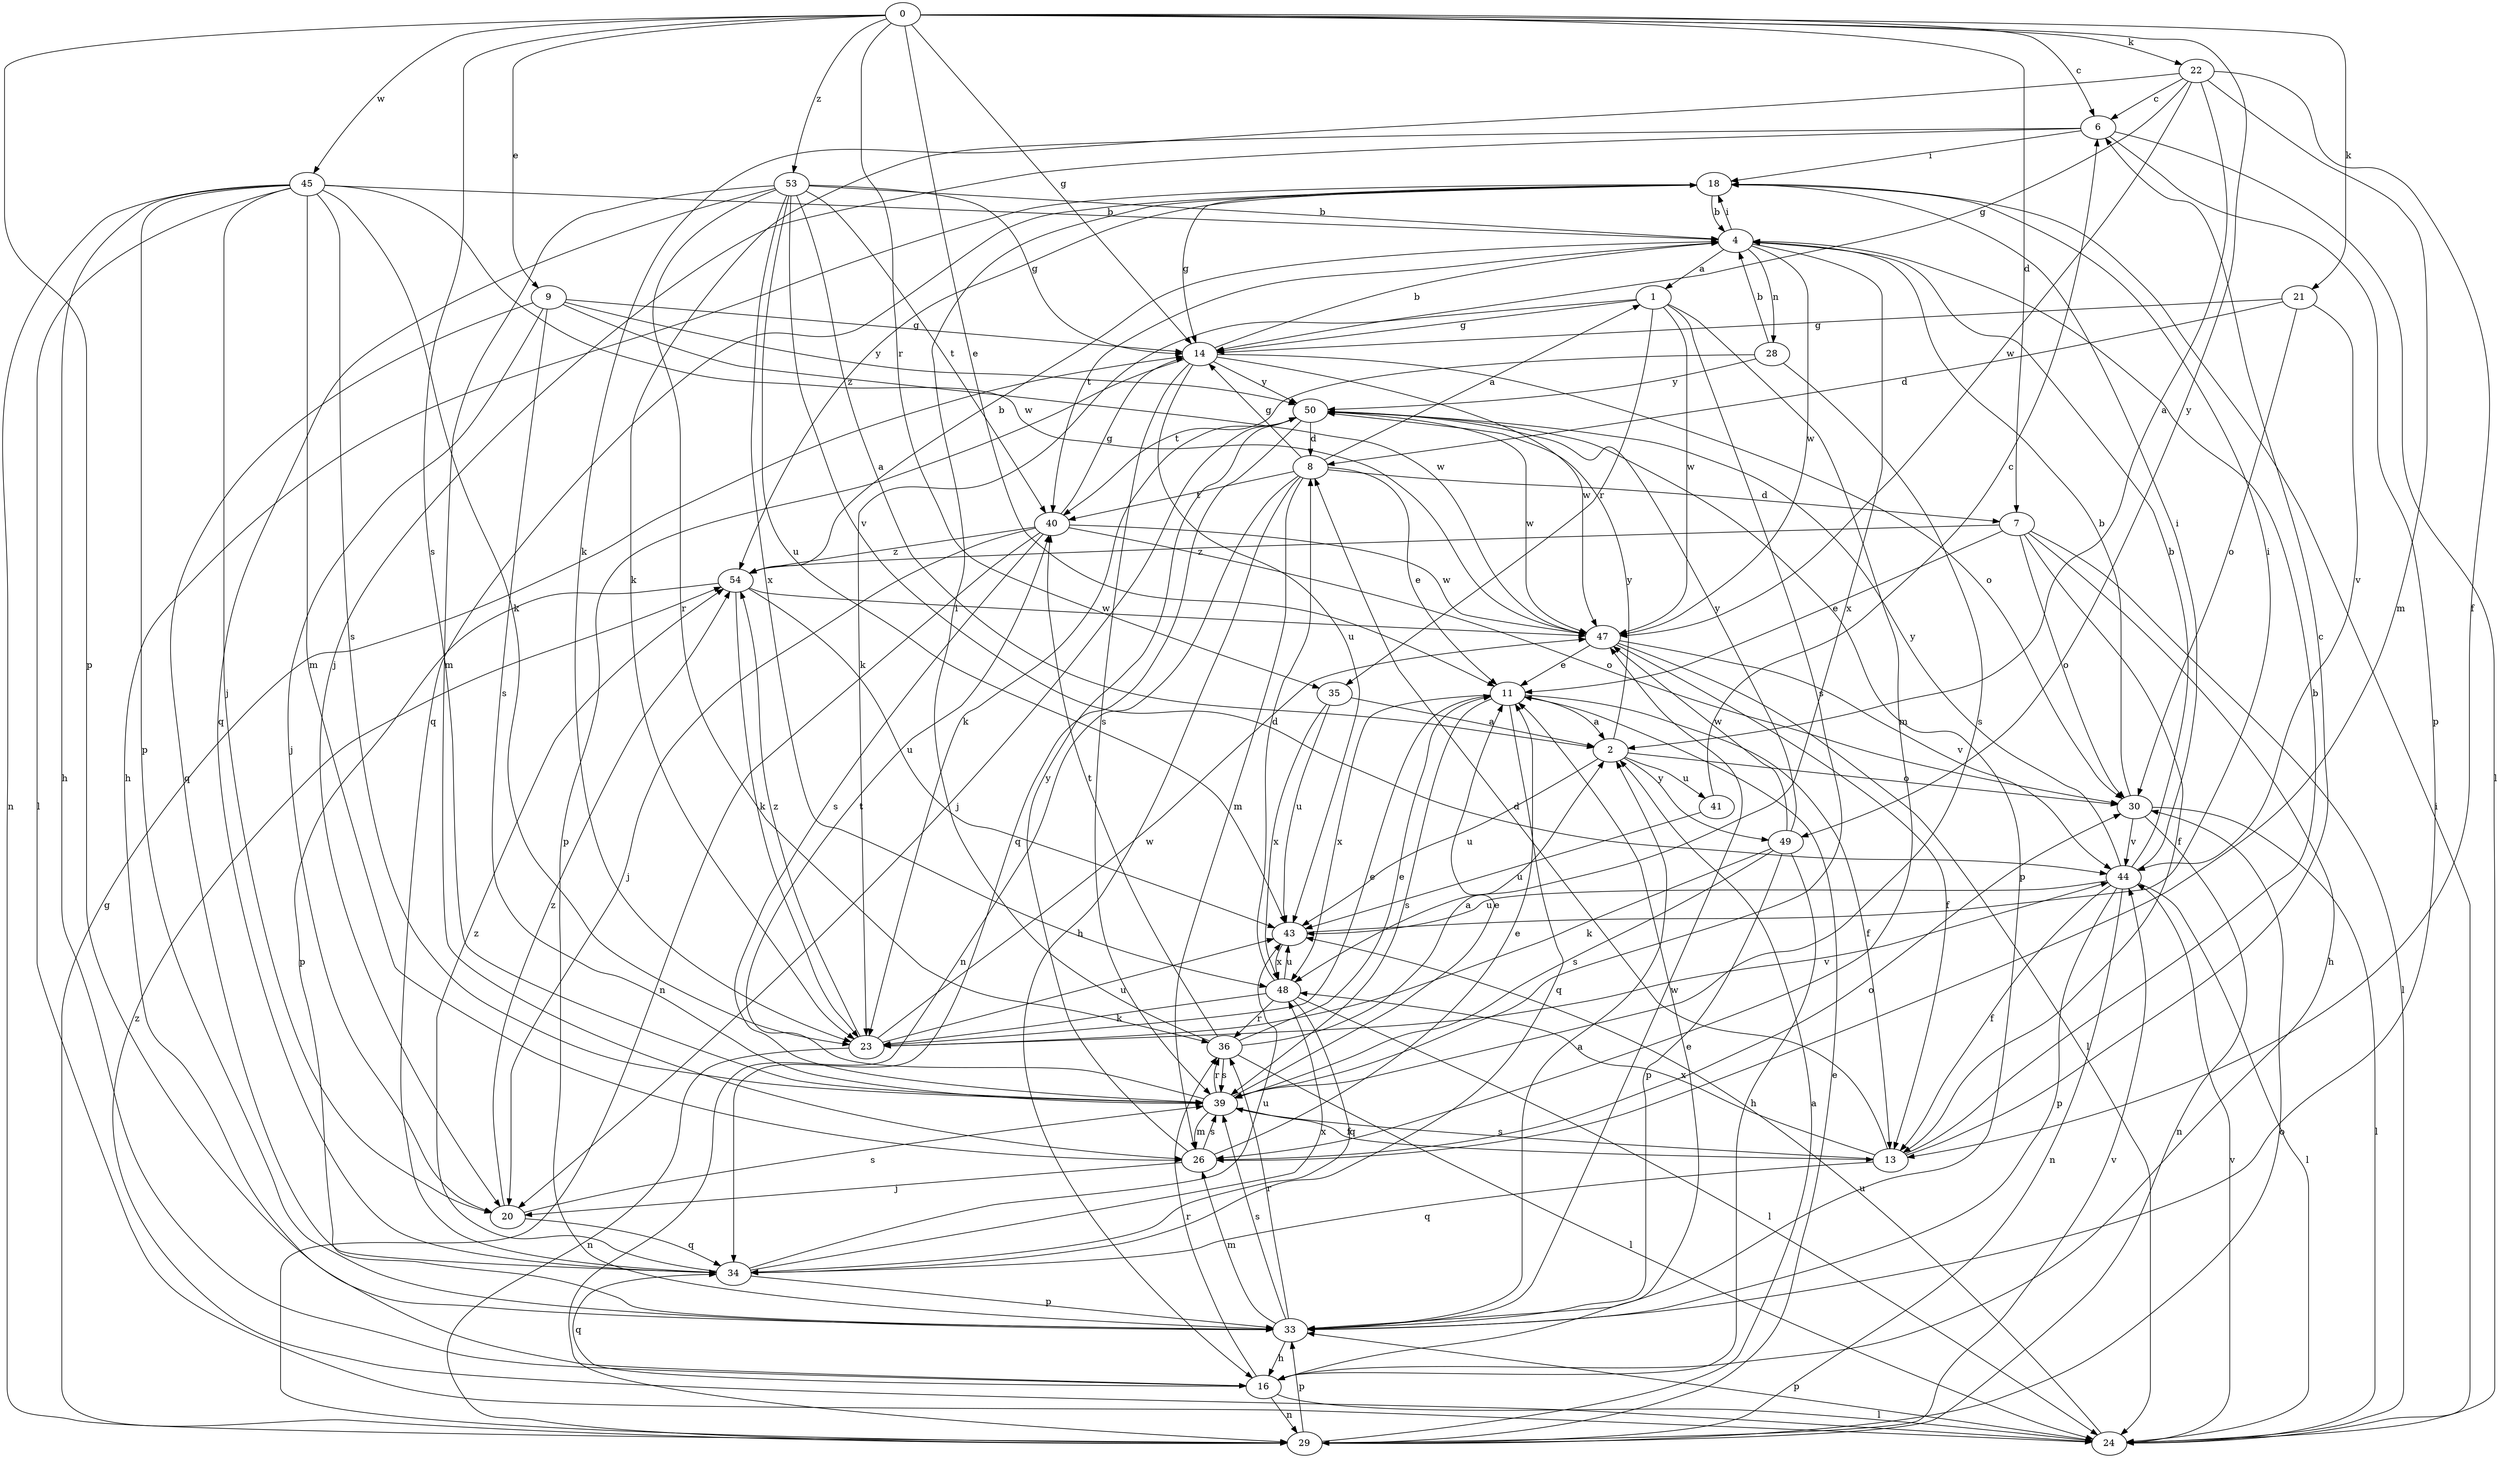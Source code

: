 strict digraph  {
0;
1;
2;
4;
6;
7;
8;
9;
11;
13;
14;
16;
18;
20;
21;
22;
23;
24;
26;
28;
29;
30;
33;
34;
35;
36;
39;
40;
41;
43;
44;
45;
47;
48;
49;
50;
53;
54;
0 -> 6  [label=c];
0 -> 7  [label=d];
0 -> 9  [label=e];
0 -> 11  [label=e];
0 -> 14  [label=g];
0 -> 21  [label=k];
0 -> 22  [label=k];
0 -> 33  [label=p];
0 -> 35  [label=r];
0 -> 39  [label=s];
0 -> 45  [label=w];
0 -> 49  [label=y];
0 -> 53  [label=z];
1 -> 14  [label=g];
1 -> 23  [label=k];
1 -> 26  [label=m];
1 -> 35  [label=r];
1 -> 39  [label=s];
1 -> 47  [label=w];
2 -> 30  [label=o];
2 -> 41  [label=u];
2 -> 43  [label=u];
2 -> 49  [label=y];
2 -> 50  [label=y];
4 -> 1  [label=a];
4 -> 18  [label=i];
4 -> 28  [label=n];
4 -> 40  [label=t];
4 -> 47  [label=w];
4 -> 48  [label=x];
6 -> 18  [label=i];
6 -> 20  [label=j];
6 -> 23  [label=k];
6 -> 24  [label=l];
6 -> 33  [label=p];
7 -> 11  [label=e];
7 -> 13  [label=f];
7 -> 16  [label=h];
7 -> 24  [label=l];
7 -> 30  [label=o];
7 -> 54  [label=z];
8 -> 1  [label=a];
8 -> 7  [label=d];
8 -> 11  [label=e];
8 -> 14  [label=g];
8 -> 16  [label=h];
8 -> 26  [label=m];
8 -> 29  [label=n];
8 -> 40  [label=t];
9 -> 14  [label=g];
9 -> 20  [label=j];
9 -> 34  [label=q];
9 -> 39  [label=s];
9 -> 47  [label=w];
9 -> 50  [label=y];
11 -> 2  [label=a];
11 -> 13  [label=f];
11 -> 34  [label=q];
11 -> 39  [label=s];
11 -> 48  [label=x];
13 -> 4  [label=b];
13 -> 6  [label=c];
13 -> 8  [label=d];
13 -> 34  [label=q];
13 -> 39  [label=s];
13 -> 48  [label=x];
14 -> 4  [label=b];
14 -> 30  [label=o];
14 -> 33  [label=p];
14 -> 39  [label=s];
14 -> 43  [label=u];
14 -> 47  [label=w];
14 -> 50  [label=y];
16 -> 11  [label=e];
16 -> 24  [label=l];
16 -> 29  [label=n];
16 -> 34  [label=q];
16 -> 36  [label=r];
18 -> 4  [label=b];
18 -> 14  [label=g];
18 -> 16  [label=h];
18 -> 34  [label=q];
18 -> 54  [label=z];
20 -> 34  [label=q];
20 -> 39  [label=s];
20 -> 54  [label=z];
21 -> 8  [label=d];
21 -> 14  [label=g];
21 -> 30  [label=o];
21 -> 44  [label=v];
22 -> 2  [label=a];
22 -> 6  [label=c];
22 -> 13  [label=f];
22 -> 14  [label=g];
22 -> 23  [label=k];
22 -> 26  [label=m];
22 -> 47  [label=w];
23 -> 11  [label=e];
23 -> 29  [label=n];
23 -> 43  [label=u];
23 -> 44  [label=v];
23 -> 47  [label=w];
23 -> 54  [label=z];
24 -> 18  [label=i];
24 -> 33  [label=p];
24 -> 43  [label=u];
24 -> 44  [label=v];
24 -> 54  [label=z];
26 -> 11  [label=e];
26 -> 20  [label=j];
26 -> 30  [label=o];
26 -> 39  [label=s];
26 -> 50  [label=y];
28 -> 4  [label=b];
28 -> 39  [label=s];
28 -> 40  [label=t];
28 -> 50  [label=y];
29 -> 2  [label=a];
29 -> 11  [label=e];
29 -> 14  [label=g];
29 -> 30  [label=o];
29 -> 33  [label=p];
29 -> 44  [label=v];
30 -> 4  [label=b];
30 -> 24  [label=l];
30 -> 29  [label=n];
30 -> 44  [label=v];
33 -> 2  [label=a];
33 -> 16  [label=h];
33 -> 26  [label=m];
33 -> 36  [label=r];
33 -> 39  [label=s];
33 -> 47  [label=w];
34 -> 33  [label=p];
34 -> 43  [label=u];
34 -> 48  [label=x];
34 -> 54  [label=z];
35 -> 2  [label=a];
35 -> 43  [label=u];
35 -> 48  [label=x];
36 -> 2  [label=a];
36 -> 11  [label=e];
36 -> 18  [label=i];
36 -> 24  [label=l];
36 -> 39  [label=s];
36 -> 40  [label=t];
39 -> 11  [label=e];
39 -> 13  [label=f];
39 -> 26  [label=m];
39 -> 36  [label=r];
39 -> 40  [label=t];
40 -> 14  [label=g];
40 -> 20  [label=j];
40 -> 29  [label=n];
40 -> 30  [label=o];
40 -> 39  [label=s];
40 -> 47  [label=w];
40 -> 54  [label=z];
41 -> 6  [label=c];
41 -> 43  [label=u];
43 -> 18  [label=i];
43 -> 48  [label=x];
44 -> 4  [label=b];
44 -> 13  [label=f];
44 -> 18  [label=i];
44 -> 24  [label=l];
44 -> 29  [label=n];
44 -> 33  [label=p];
44 -> 43  [label=u];
44 -> 50  [label=y];
45 -> 4  [label=b];
45 -> 16  [label=h];
45 -> 20  [label=j];
45 -> 23  [label=k];
45 -> 24  [label=l];
45 -> 26  [label=m];
45 -> 29  [label=n];
45 -> 33  [label=p];
45 -> 39  [label=s];
45 -> 47  [label=w];
47 -> 11  [label=e];
47 -> 13  [label=f];
47 -> 24  [label=l];
47 -> 44  [label=v];
48 -> 8  [label=d];
48 -> 23  [label=k];
48 -> 24  [label=l];
48 -> 34  [label=q];
48 -> 36  [label=r];
48 -> 43  [label=u];
49 -> 16  [label=h];
49 -> 23  [label=k];
49 -> 33  [label=p];
49 -> 39  [label=s];
49 -> 47  [label=w];
49 -> 50  [label=y];
50 -> 8  [label=d];
50 -> 20  [label=j];
50 -> 23  [label=k];
50 -> 33  [label=p];
50 -> 34  [label=q];
50 -> 47  [label=w];
53 -> 2  [label=a];
53 -> 4  [label=b];
53 -> 14  [label=g];
53 -> 26  [label=m];
53 -> 34  [label=q];
53 -> 36  [label=r];
53 -> 40  [label=t];
53 -> 43  [label=u];
53 -> 44  [label=v];
53 -> 48  [label=x];
54 -> 4  [label=b];
54 -> 23  [label=k];
54 -> 33  [label=p];
54 -> 43  [label=u];
54 -> 47  [label=w];
}
